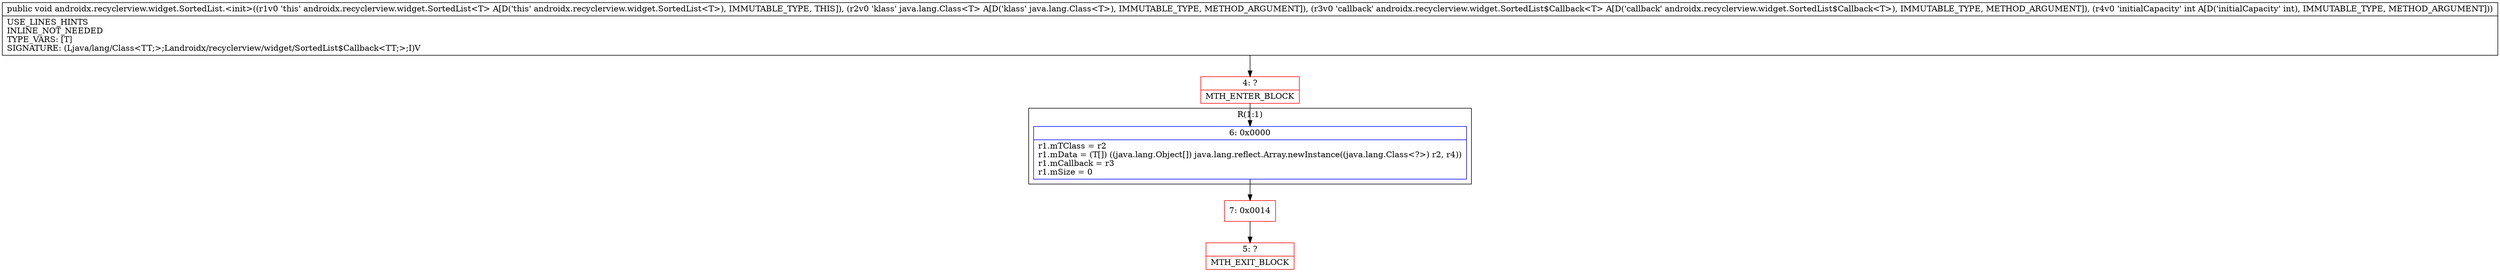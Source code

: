 digraph "CFG forandroidx.recyclerview.widget.SortedList.\<init\>(Ljava\/lang\/Class;Landroidx\/recyclerview\/widget\/SortedList$Callback;I)V" {
subgraph cluster_Region_1104884167 {
label = "R(1:1)";
node [shape=record,color=blue];
Node_6 [shape=record,label="{6\:\ 0x0000|r1.mTClass = r2\lr1.mData = (T[]) ((java.lang.Object[]) java.lang.reflect.Array.newInstance((java.lang.Class\<?\>) r2, r4))\lr1.mCallback = r3\lr1.mSize = 0\l}"];
}
Node_4 [shape=record,color=red,label="{4\:\ ?|MTH_ENTER_BLOCK\l}"];
Node_7 [shape=record,color=red,label="{7\:\ 0x0014}"];
Node_5 [shape=record,color=red,label="{5\:\ ?|MTH_EXIT_BLOCK\l}"];
MethodNode[shape=record,label="{public void androidx.recyclerview.widget.SortedList.\<init\>((r1v0 'this' androidx.recyclerview.widget.SortedList\<T\> A[D('this' androidx.recyclerview.widget.SortedList\<T\>), IMMUTABLE_TYPE, THIS]), (r2v0 'klass' java.lang.Class\<T\> A[D('klass' java.lang.Class\<T\>), IMMUTABLE_TYPE, METHOD_ARGUMENT]), (r3v0 'callback' androidx.recyclerview.widget.SortedList$Callback\<T\> A[D('callback' androidx.recyclerview.widget.SortedList$Callback\<T\>), IMMUTABLE_TYPE, METHOD_ARGUMENT]), (r4v0 'initialCapacity' int A[D('initialCapacity' int), IMMUTABLE_TYPE, METHOD_ARGUMENT]))  | USE_LINES_HINTS\lINLINE_NOT_NEEDED\lTYPE_VARS: [T]\lSIGNATURE: (Ljava\/lang\/Class\<TT;\>;Landroidx\/recyclerview\/widget\/SortedList$Callback\<TT;\>;I)V\l}"];
MethodNode -> Node_4;Node_6 -> Node_7;
Node_4 -> Node_6;
Node_7 -> Node_5;
}

